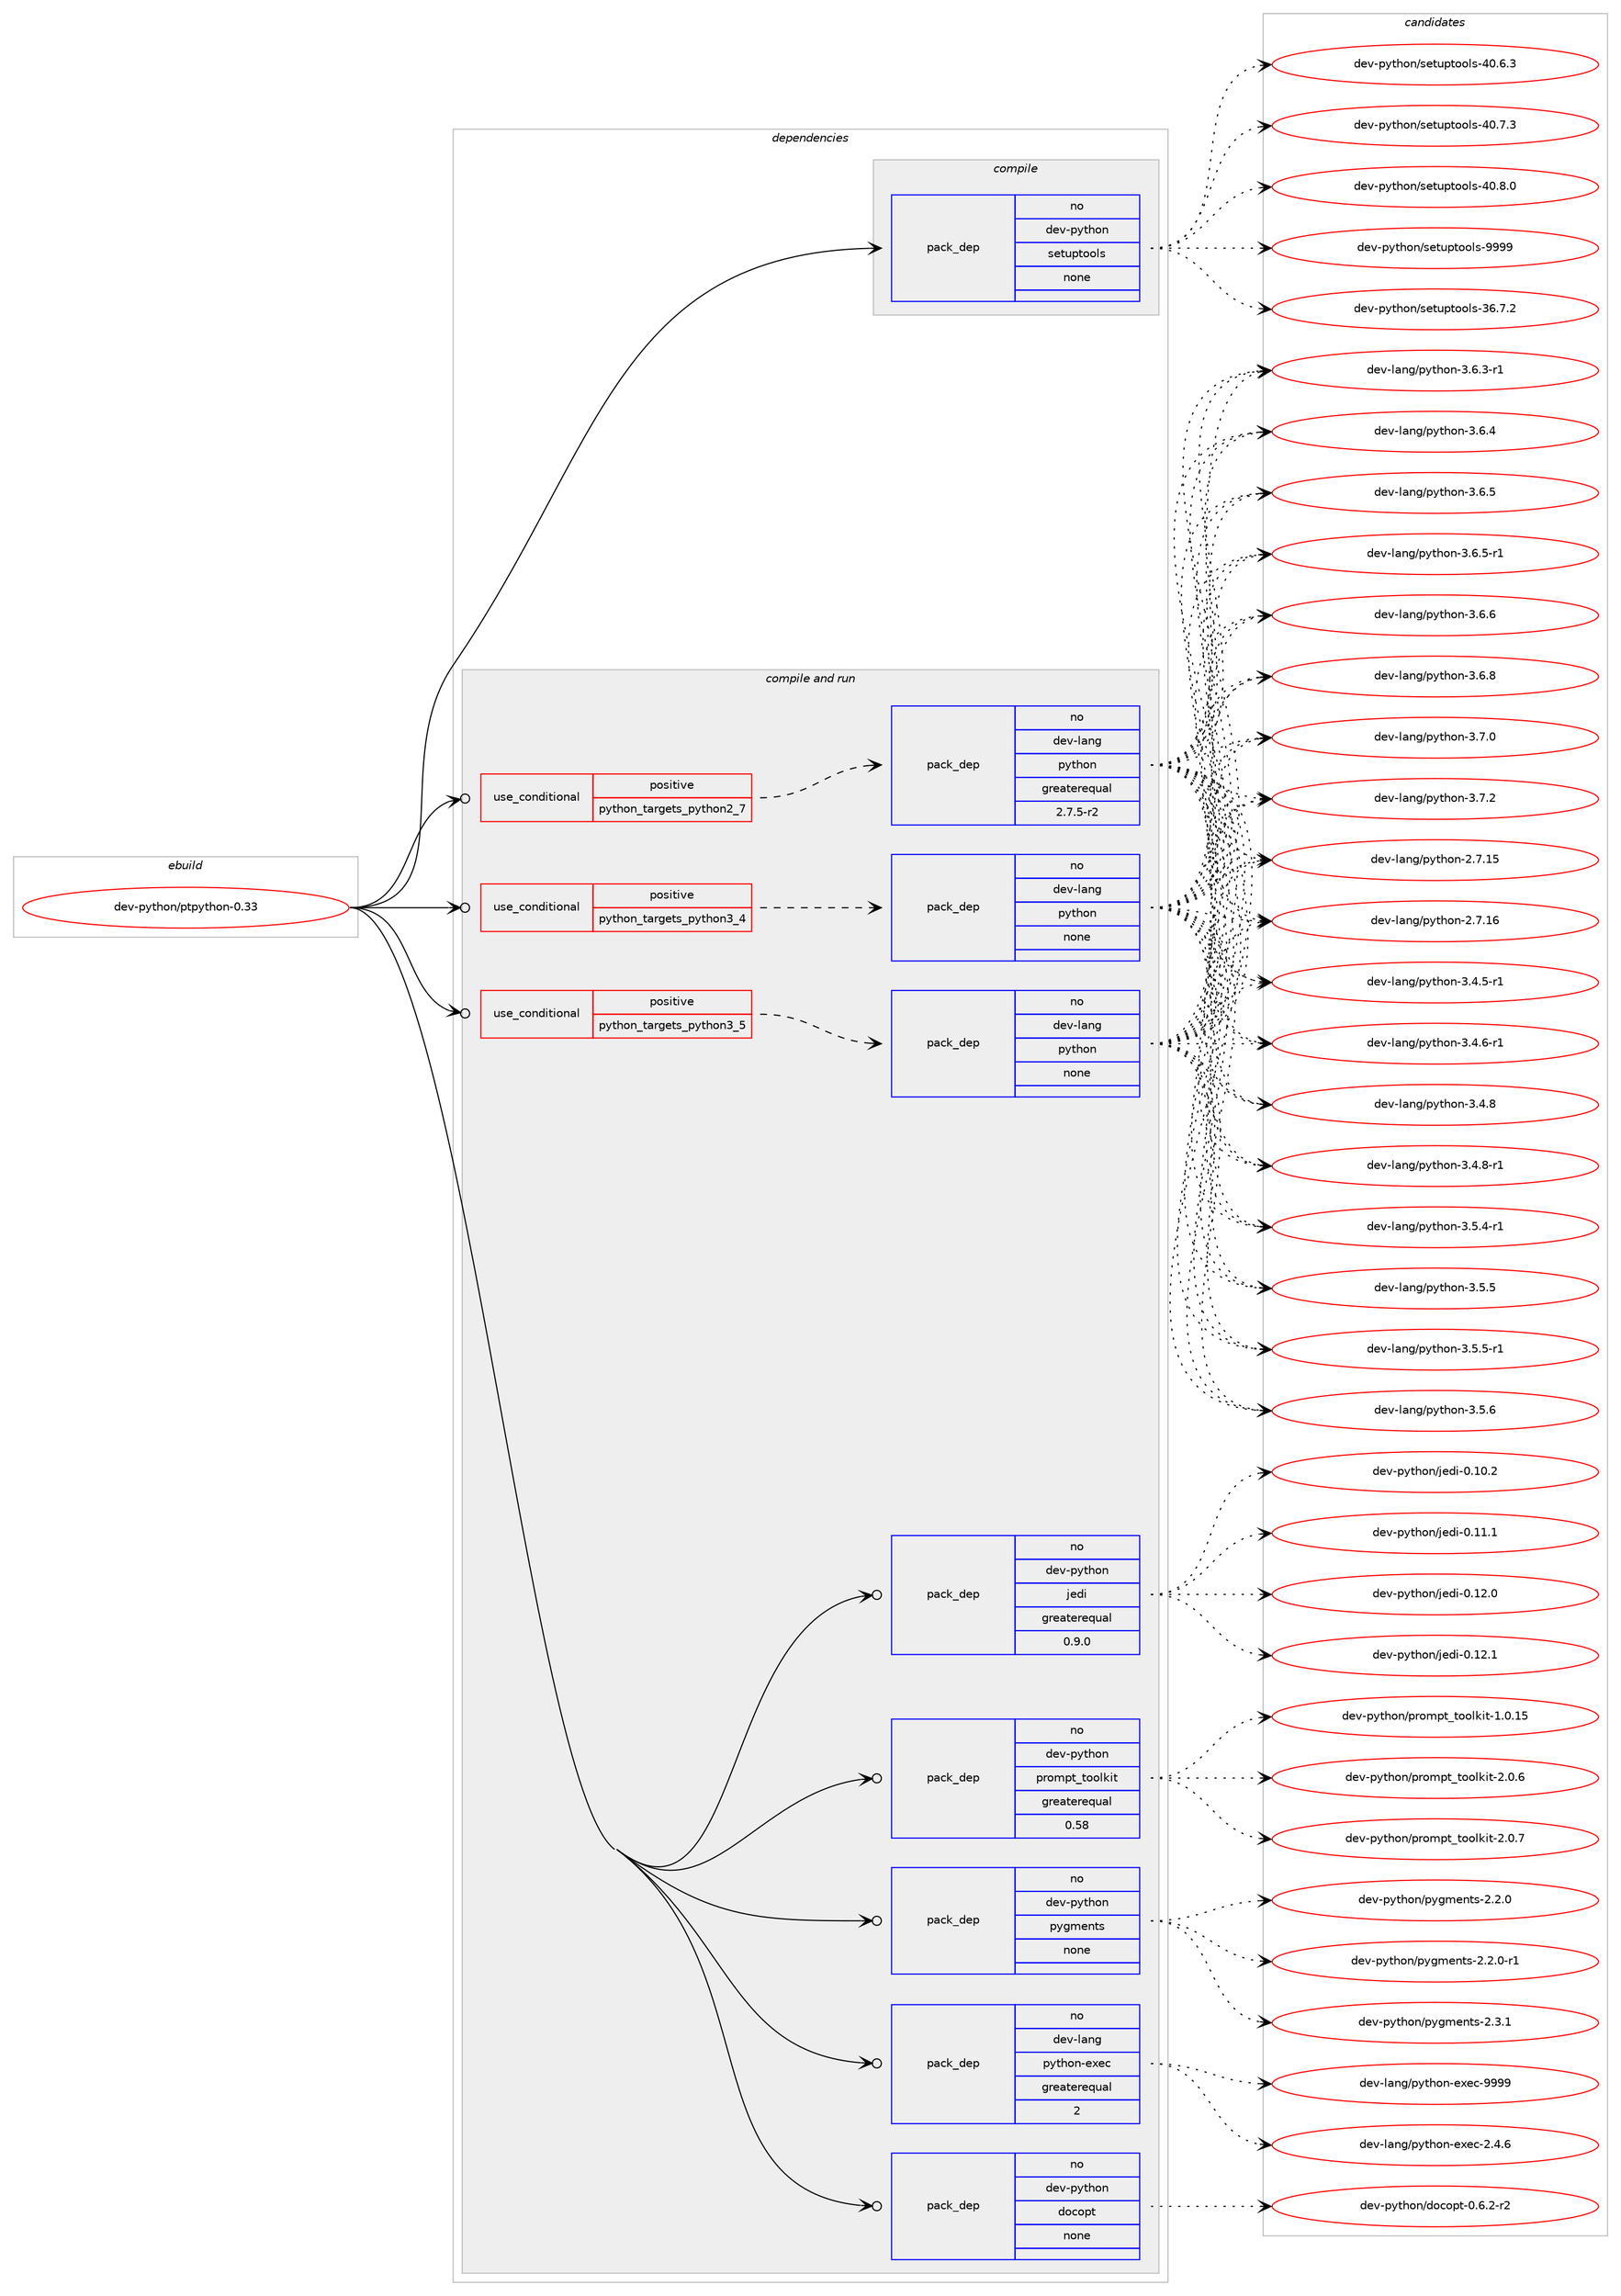 digraph prolog {

# *************
# Graph options
# *************

newrank=true;
concentrate=true;
compound=true;
graph [rankdir=LR,fontname=Helvetica,fontsize=10,ranksep=1.5];#, ranksep=2.5, nodesep=0.2];
edge  [arrowhead=vee];
node  [fontname=Helvetica,fontsize=10];

# **********
# The ebuild
# **********

subgraph cluster_leftcol {
color=gray;
rank=same;
label=<<i>ebuild</i>>;
id [label="dev-python/ptpython-0.33", color=red, width=4, href="../dev-python/ptpython-0.33.svg"];
}

# ****************
# The dependencies
# ****************

subgraph cluster_midcol {
color=gray;
label=<<i>dependencies</i>>;
subgraph cluster_compile {
fillcolor="#eeeeee";
style=filled;
label=<<i>compile</i>>;
subgraph pack1023688 {
dependency1426984 [label=<<TABLE BORDER="0" CELLBORDER="1" CELLSPACING="0" CELLPADDING="4" WIDTH="220"><TR><TD ROWSPAN="6" CELLPADDING="30">pack_dep</TD></TR><TR><TD WIDTH="110">no</TD></TR><TR><TD>dev-python</TD></TR><TR><TD>setuptools</TD></TR><TR><TD>none</TD></TR><TR><TD></TD></TR></TABLE>>, shape=none, color=blue];
}
id:e -> dependency1426984:w [weight=20,style="solid",arrowhead="vee"];
}
subgraph cluster_compileandrun {
fillcolor="#eeeeee";
style=filled;
label=<<i>compile and run</i>>;
subgraph cond379982 {
dependency1426985 [label=<<TABLE BORDER="0" CELLBORDER="1" CELLSPACING="0" CELLPADDING="4"><TR><TD ROWSPAN="3" CELLPADDING="10">use_conditional</TD></TR><TR><TD>positive</TD></TR><TR><TD>python_targets_python2_7</TD></TR></TABLE>>, shape=none, color=red];
subgraph pack1023689 {
dependency1426986 [label=<<TABLE BORDER="0" CELLBORDER="1" CELLSPACING="0" CELLPADDING="4" WIDTH="220"><TR><TD ROWSPAN="6" CELLPADDING="30">pack_dep</TD></TR><TR><TD WIDTH="110">no</TD></TR><TR><TD>dev-lang</TD></TR><TR><TD>python</TD></TR><TR><TD>greaterequal</TD></TR><TR><TD>2.7.5-r2</TD></TR></TABLE>>, shape=none, color=blue];
}
dependency1426985:e -> dependency1426986:w [weight=20,style="dashed",arrowhead="vee"];
}
id:e -> dependency1426985:w [weight=20,style="solid",arrowhead="odotvee"];
subgraph cond379983 {
dependency1426987 [label=<<TABLE BORDER="0" CELLBORDER="1" CELLSPACING="0" CELLPADDING="4"><TR><TD ROWSPAN="3" CELLPADDING="10">use_conditional</TD></TR><TR><TD>positive</TD></TR><TR><TD>python_targets_python3_4</TD></TR></TABLE>>, shape=none, color=red];
subgraph pack1023690 {
dependency1426988 [label=<<TABLE BORDER="0" CELLBORDER="1" CELLSPACING="0" CELLPADDING="4" WIDTH="220"><TR><TD ROWSPAN="6" CELLPADDING="30">pack_dep</TD></TR><TR><TD WIDTH="110">no</TD></TR><TR><TD>dev-lang</TD></TR><TR><TD>python</TD></TR><TR><TD>none</TD></TR><TR><TD></TD></TR></TABLE>>, shape=none, color=blue];
}
dependency1426987:e -> dependency1426988:w [weight=20,style="dashed",arrowhead="vee"];
}
id:e -> dependency1426987:w [weight=20,style="solid",arrowhead="odotvee"];
subgraph cond379984 {
dependency1426989 [label=<<TABLE BORDER="0" CELLBORDER="1" CELLSPACING="0" CELLPADDING="4"><TR><TD ROWSPAN="3" CELLPADDING="10">use_conditional</TD></TR><TR><TD>positive</TD></TR><TR><TD>python_targets_python3_5</TD></TR></TABLE>>, shape=none, color=red];
subgraph pack1023691 {
dependency1426990 [label=<<TABLE BORDER="0" CELLBORDER="1" CELLSPACING="0" CELLPADDING="4" WIDTH="220"><TR><TD ROWSPAN="6" CELLPADDING="30">pack_dep</TD></TR><TR><TD WIDTH="110">no</TD></TR><TR><TD>dev-lang</TD></TR><TR><TD>python</TD></TR><TR><TD>none</TD></TR><TR><TD></TD></TR></TABLE>>, shape=none, color=blue];
}
dependency1426989:e -> dependency1426990:w [weight=20,style="dashed",arrowhead="vee"];
}
id:e -> dependency1426989:w [weight=20,style="solid",arrowhead="odotvee"];
subgraph pack1023692 {
dependency1426991 [label=<<TABLE BORDER="0" CELLBORDER="1" CELLSPACING="0" CELLPADDING="4" WIDTH="220"><TR><TD ROWSPAN="6" CELLPADDING="30">pack_dep</TD></TR><TR><TD WIDTH="110">no</TD></TR><TR><TD>dev-lang</TD></TR><TR><TD>python-exec</TD></TR><TR><TD>greaterequal</TD></TR><TR><TD>2</TD></TR></TABLE>>, shape=none, color=blue];
}
id:e -> dependency1426991:w [weight=20,style="solid",arrowhead="odotvee"];
subgraph pack1023693 {
dependency1426992 [label=<<TABLE BORDER="0" CELLBORDER="1" CELLSPACING="0" CELLPADDING="4" WIDTH="220"><TR><TD ROWSPAN="6" CELLPADDING="30">pack_dep</TD></TR><TR><TD WIDTH="110">no</TD></TR><TR><TD>dev-python</TD></TR><TR><TD>docopt</TD></TR><TR><TD>none</TD></TR><TR><TD></TD></TR></TABLE>>, shape=none, color=blue];
}
id:e -> dependency1426992:w [weight=20,style="solid",arrowhead="odotvee"];
subgraph pack1023694 {
dependency1426993 [label=<<TABLE BORDER="0" CELLBORDER="1" CELLSPACING="0" CELLPADDING="4" WIDTH="220"><TR><TD ROWSPAN="6" CELLPADDING="30">pack_dep</TD></TR><TR><TD WIDTH="110">no</TD></TR><TR><TD>dev-python</TD></TR><TR><TD>jedi</TD></TR><TR><TD>greaterequal</TD></TR><TR><TD>0.9.0</TD></TR></TABLE>>, shape=none, color=blue];
}
id:e -> dependency1426993:w [weight=20,style="solid",arrowhead="odotvee"];
subgraph pack1023695 {
dependency1426994 [label=<<TABLE BORDER="0" CELLBORDER="1" CELLSPACING="0" CELLPADDING="4" WIDTH="220"><TR><TD ROWSPAN="6" CELLPADDING="30">pack_dep</TD></TR><TR><TD WIDTH="110">no</TD></TR><TR><TD>dev-python</TD></TR><TR><TD>prompt_toolkit</TD></TR><TR><TD>greaterequal</TD></TR><TR><TD>0.58</TD></TR></TABLE>>, shape=none, color=blue];
}
id:e -> dependency1426994:w [weight=20,style="solid",arrowhead="odotvee"];
subgraph pack1023696 {
dependency1426995 [label=<<TABLE BORDER="0" CELLBORDER="1" CELLSPACING="0" CELLPADDING="4" WIDTH="220"><TR><TD ROWSPAN="6" CELLPADDING="30">pack_dep</TD></TR><TR><TD WIDTH="110">no</TD></TR><TR><TD>dev-python</TD></TR><TR><TD>pygments</TD></TR><TR><TD>none</TD></TR><TR><TD></TD></TR></TABLE>>, shape=none, color=blue];
}
id:e -> dependency1426995:w [weight=20,style="solid",arrowhead="odotvee"];
}
subgraph cluster_run {
fillcolor="#eeeeee";
style=filled;
label=<<i>run</i>>;
}
}

# **************
# The candidates
# **************

subgraph cluster_choices {
rank=same;
color=gray;
label=<<i>candidates</i>>;

subgraph choice1023688 {
color=black;
nodesep=1;
choice100101118451121211161041111104711510111611711211611111110811545515446554650 [label="dev-python/setuptools-36.7.2", color=red, width=4,href="../dev-python/setuptools-36.7.2.svg"];
choice100101118451121211161041111104711510111611711211611111110811545524846544651 [label="dev-python/setuptools-40.6.3", color=red, width=4,href="../dev-python/setuptools-40.6.3.svg"];
choice100101118451121211161041111104711510111611711211611111110811545524846554651 [label="dev-python/setuptools-40.7.3", color=red, width=4,href="../dev-python/setuptools-40.7.3.svg"];
choice100101118451121211161041111104711510111611711211611111110811545524846564648 [label="dev-python/setuptools-40.8.0", color=red, width=4,href="../dev-python/setuptools-40.8.0.svg"];
choice10010111845112121116104111110471151011161171121161111111081154557575757 [label="dev-python/setuptools-9999", color=red, width=4,href="../dev-python/setuptools-9999.svg"];
dependency1426984:e -> choice100101118451121211161041111104711510111611711211611111110811545515446554650:w [style=dotted,weight="100"];
dependency1426984:e -> choice100101118451121211161041111104711510111611711211611111110811545524846544651:w [style=dotted,weight="100"];
dependency1426984:e -> choice100101118451121211161041111104711510111611711211611111110811545524846554651:w [style=dotted,weight="100"];
dependency1426984:e -> choice100101118451121211161041111104711510111611711211611111110811545524846564648:w [style=dotted,weight="100"];
dependency1426984:e -> choice10010111845112121116104111110471151011161171121161111111081154557575757:w [style=dotted,weight="100"];
}
subgraph choice1023689 {
color=black;
nodesep=1;
choice10010111845108971101034711212111610411111045504655464953 [label="dev-lang/python-2.7.15", color=red, width=4,href="../dev-lang/python-2.7.15.svg"];
choice10010111845108971101034711212111610411111045504655464954 [label="dev-lang/python-2.7.16", color=red, width=4,href="../dev-lang/python-2.7.16.svg"];
choice1001011184510897110103471121211161041111104551465246534511449 [label="dev-lang/python-3.4.5-r1", color=red, width=4,href="../dev-lang/python-3.4.5-r1.svg"];
choice1001011184510897110103471121211161041111104551465246544511449 [label="dev-lang/python-3.4.6-r1", color=red, width=4,href="../dev-lang/python-3.4.6-r1.svg"];
choice100101118451089711010347112121116104111110455146524656 [label="dev-lang/python-3.4.8", color=red, width=4,href="../dev-lang/python-3.4.8.svg"];
choice1001011184510897110103471121211161041111104551465246564511449 [label="dev-lang/python-3.4.8-r1", color=red, width=4,href="../dev-lang/python-3.4.8-r1.svg"];
choice1001011184510897110103471121211161041111104551465346524511449 [label="dev-lang/python-3.5.4-r1", color=red, width=4,href="../dev-lang/python-3.5.4-r1.svg"];
choice100101118451089711010347112121116104111110455146534653 [label="dev-lang/python-3.5.5", color=red, width=4,href="../dev-lang/python-3.5.5.svg"];
choice1001011184510897110103471121211161041111104551465346534511449 [label="dev-lang/python-3.5.5-r1", color=red, width=4,href="../dev-lang/python-3.5.5-r1.svg"];
choice100101118451089711010347112121116104111110455146534654 [label="dev-lang/python-3.5.6", color=red, width=4,href="../dev-lang/python-3.5.6.svg"];
choice1001011184510897110103471121211161041111104551465446514511449 [label="dev-lang/python-3.6.3-r1", color=red, width=4,href="../dev-lang/python-3.6.3-r1.svg"];
choice100101118451089711010347112121116104111110455146544652 [label="dev-lang/python-3.6.4", color=red, width=4,href="../dev-lang/python-3.6.4.svg"];
choice100101118451089711010347112121116104111110455146544653 [label="dev-lang/python-3.6.5", color=red, width=4,href="../dev-lang/python-3.6.5.svg"];
choice1001011184510897110103471121211161041111104551465446534511449 [label="dev-lang/python-3.6.5-r1", color=red, width=4,href="../dev-lang/python-3.6.5-r1.svg"];
choice100101118451089711010347112121116104111110455146544654 [label="dev-lang/python-3.6.6", color=red, width=4,href="../dev-lang/python-3.6.6.svg"];
choice100101118451089711010347112121116104111110455146544656 [label="dev-lang/python-3.6.8", color=red, width=4,href="../dev-lang/python-3.6.8.svg"];
choice100101118451089711010347112121116104111110455146554648 [label="dev-lang/python-3.7.0", color=red, width=4,href="../dev-lang/python-3.7.0.svg"];
choice100101118451089711010347112121116104111110455146554650 [label="dev-lang/python-3.7.2", color=red, width=4,href="../dev-lang/python-3.7.2.svg"];
dependency1426986:e -> choice10010111845108971101034711212111610411111045504655464953:w [style=dotted,weight="100"];
dependency1426986:e -> choice10010111845108971101034711212111610411111045504655464954:w [style=dotted,weight="100"];
dependency1426986:e -> choice1001011184510897110103471121211161041111104551465246534511449:w [style=dotted,weight="100"];
dependency1426986:e -> choice1001011184510897110103471121211161041111104551465246544511449:w [style=dotted,weight="100"];
dependency1426986:e -> choice100101118451089711010347112121116104111110455146524656:w [style=dotted,weight="100"];
dependency1426986:e -> choice1001011184510897110103471121211161041111104551465246564511449:w [style=dotted,weight="100"];
dependency1426986:e -> choice1001011184510897110103471121211161041111104551465346524511449:w [style=dotted,weight="100"];
dependency1426986:e -> choice100101118451089711010347112121116104111110455146534653:w [style=dotted,weight="100"];
dependency1426986:e -> choice1001011184510897110103471121211161041111104551465346534511449:w [style=dotted,weight="100"];
dependency1426986:e -> choice100101118451089711010347112121116104111110455146534654:w [style=dotted,weight="100"];
dependency1426986:e -> choice1001011184510897110103471121211161041111104551465446514511449:w [style=dotted,weight="100"];
dependency1426986:e -> choice100101118451089711010347112121116104111110455146544652:w [style=dotted,weight="100"];
dependency1426986:e -> choice100101118451089711010347112121116104111110455146544653:w [style=dotted,weight="100"];
dependency1426986:e -> choice1001011184510897110103471121211161041111104551465446534511449:w [style=dotted,weight="100"];
dependency1426986:e -> choice100101118451089711010347112121116104111110455146544654:w [style=dotted,weight="100"];
dependency1426986:e -> choice100101118451089711010347112121116104111110455146544656:w [style=dotted,weight="100"];
dependency1426986:e -> choice100101118451089711010347112121116104111110455146554648:w [style=dotted,weight="100"];
dependency1426986:e -> choice100101118451089711010347112121116104111110455146554650:w [style=dotted,weight="100"];
}
subgraph choice1023690 {
color=black;
nodesep=1;
choice10010111845108971101034711212111610411111045504655464953 [label="dev-lang/python-2.7.15", color=red, width=4,href="../dev-lang/python-2.7.15.svg"];
choice10010111845108971101034711212111610411111045504655464954 [label="dev-lang/python-2.7.16", color=red, width=4,href="../dev-lang/python-2.7.16.svg"];
choice1001011184510897110103471121211161041111104551465246534511449 [label="dev-lang/python-3.4.5-r1", color=red, width=4,href="../dev-lang/python-3.4.5-r1.svg"];
choice1001011184510897110103471121211161041111104551465246544511449 [label="dev-lang/python-3.4.6-r1", color=red, width=4,href="../dev-lang/python-3.4.6-r1.svg"];
choice100101118451089711010347112121116104111110455146524656 [label="dev-lang/python-3.4.8", color=red, width=4,href="../dev-lang/python-3.4.8.svg"];
choice1001011184510897110103471121211161041111104551465246564511449 [label="dev-lang/python-3.4.8-r1", color=red, width=4,href="../dev-lang/python-3.4.8-r1.svg"];
choice1001011184510897110103471121211161041111104551465346524511449 [label="dev-lang/python-3.5.4-r1", color=red, width=4,href="../dev-lang/python-3.5.4-r1.svg"];
choice100101118451089711010347112121116104111110455146534653 [label="dev-lang/python-3.5.5", color=red, width=4,href="../dev-lang/python-3.5.5.svg"];
choice1001011184510897110103471121211161041111104551465346534511449 [label="dev-lang/python-3.5.5-r1", color=red, width=4,href="../dev-lang/python-3.5.5-r1.svg"];
choice100101118451089711010347112121116104111110455146534654 [label="dev-lang/python-3.5.6", color=red, width=4,href="../dev-lang/python-3.5.6.svg"];
choice1001011184510897110103471121211161041111104551465446514511449 [label="dev-lang/python-3.6.3-r1", color=red, width=4,href="../dev-lang/python-3.6.3-r1.svg"];
choice100101118451089711010347112121116104111110455146544652 [label="dev-lang/python-3.6.4", color=red, width=4,href="../dev-lang/python-3.6.4.svg"];
choice100101118451089711010347112121116104111110455146544653 [label="dev-lang/python-3.6.5", color=red, width=4,href="../dev-lang/python-3.6.5.svg"];
choice1001011184510897110103471121211161041111104551465446534511449 [label="dev-lang/python-3.6.5-r1", color=red, width=4,href="../dev-lang/python-3.6.5-r1.svg"];
choice100101118451089711010347112121116104111110455146544654 [label="dev-lang/python-3.6.6", color=red, width=4,href="../dev-lang/python-3.6.6.svg"];
choice100101118451089711010347112121116104111110455146544656 [label="dev-lang/python-3.6.8", color=red, width=4,href="../dev-lang/python-3.6.8.svg"];
choice100101118451089711010347112121116104111110455146554648 [label="dev-lang/python-3.7.0", color=red, width=4,href="../dev-lang/python-3.7.0.svg"];
choice100101118451089711010347112121116104111110455146554650 [label="dev-lang/python-3.7.2", color=red, width=4,href="../dev-lang/python-3.7.2.svg"];
dependency1426988:e -> choice10010111845108971101034711212111610411111045504655464953:w [style=dotted,weight="100"];
dependency1426988:e -> choice10010111845108971101034711212111610411111045504655464954:w [style=dotted,weight="100"];
dependency1426988:e -> choice1001011184510897110103471121211161041111104551465246534511449:w [style=dotted,weight="100"];
dependency1426988:e -> choice1001011184510897110103471121211161041111104551465246544511449:w [style=dotted,weight="100"];
dependency1426988:e -> choice100101118451089711010347112121116104111110455146524656:w [style=dotted,weight="100"];
dependency1426988:e -> choice1001011184510897110103471121211161041111104551465246564511449:w [style=dotted,weight="100"];
dependency1426988:e -> choice1001011184510897110103471121211161041111104551465346524511449:w [style=dotted,weight="100"];
dependency1426988:e -> choice100101118451089711010347112121116104111110455146534653:w [style=dotted,weight="100"];
dependency1426988:e -> choice1001011184510897110103471121211161041111104551465346534511449:w [style=dotted,weight="100"];
dependency1426988:e -> choice100101118451089711010347112121116104111110455146534654:w [style=dotted,weight="100"];
dependency1426988:e -> choice1001011184510897110103471121211161041111104551465446514511449:w [style=dotted,weight="100"];
dependency1426988:e -> choice100101118451089711010347112121116104111110455146544652:w [style=dotted,weight="100"];
dependency1426988:e -> choice100101118451089711010347112121116104111110455146544653:w [style=dotted,weight="100"];
dependency1426988:e -> choice1001011184510897110103471121211161041111104551465446534511449:w [style=dotted,weight="100"];
dependency1426988:e -> choice100101118451089711010347112121116104111110455146544654:w [style=dotted,weight="100"];
dependency1426988:e -> choice100101118451089711010347112121116104111110455146544656:w [style=dotted,weight="100"];
dependency1426988:e -> choice100101118451089711010347112121116104111110455146554648:w [style=dotted,weight="100"];
dependency1426988:e -> choice100101118451089711010347112121116104111110455146554650:w [style=dotted,weight="100"];
}
subgraph choice1023691 {
color=black;
nodesep=1;
choice10010111845108971101034711212111610411111045504655464953 [label="dev-lang/python-2.7.15", color=red, width=4,href="../dev-lang/python-2.7.15.svg"];
choice10010111845108971101034711212111610411111045504655464954 [label="dev-lang/python-2.7.16", color=red, width=4,href="../dev-lang/python-2.7.16.svg"];
choice1001011184510897110103471121211161041111104551465246534511449 [label="dev-lang/python-3.4.5-r1", color=red, width=4,href="../dev-lang/python-3.4.5-r1.svg"];
choice1001011184510897110103471121211161041111104551465246544511449 [label="dev-lang/python-3.4.6-r1", color=red, width=4,href="../dev-lang/python-3.4.6-r1.svg"];
choice100101118451089711010347112121116104111110455146524656 [label="dev-lang/python-3.4.8", color=red, width=4,href="../dev-lang/python-3.4.8.svg"];
choice1001011184510897110103471121211161041111104551465246564511449 [label="dev-lang/python-3.4.8-r1", color=red, width=4,href="../dev-lang/python-3.4.8-r1.svg"];
choice1001011184510897110103471121211161041111104551465346524511449 [label="dev-lang/python-3.5.4-r1", color=red, width=4,href="../dev-lang/python-3.5.4-r1.svg"];
choice100101118451089711010347112121116104111110455146534653 [label="dev-lang/python-3.5.5", color=red, width=4,href="../dev-lang/python-3.5.5.svg"];
choice1001011184510897110103471121211161041111104551465346534511449 [label="dev-lang/python-3.5.5-r1", color=red, width=4,href="../dev-lang/python-3.5.5-r1.svg"];
choice100101118451089711010347112121116104111110455146534654 [label="dev-lang/python-3.5.6", color=red, width=4,href="../dev-lang/python-3.5.6.svg"];
choice1001011184510897110103471121211161041111104551465446514511449 [label="dev-lang/python-3.6.3-r1", color=red, width=4,href="../dev-lang/python-3.6.3-r1.svg"];
choice100101118451089711010347112121116104111110455146544652 [label="dev-lang/python-3.6.4", color=red, width=4,href="../dev-lang/python-3.6.4.svg"];
choice100101118451089711010347112121116104111110455146544653 [label="dev-lang/python-3.6.5", color=red, width=4,href="../dev-lang/python-3.6.5.svg"];
choice1001011184510897110103471121211161041111104551465446534511449 [label="dev-lang/python-3.6.5-r1", color=red, width=4,href="../dev-lang/python-3.6.5-r1.svg"];
choice100101118451089711010347112121116104111110455146544654 [label="dev-lang/python-3.6.6", color=red, width=4,href="../dev-lang/python-3.6.6.svg"];
choice100101118451089711010347112121116104111110455146544656 [label="dev-lang/python-3.6.8", color=red, width=4,href="../dev-lang/python-3.6.8.svg"];
choice100101118451089711010347112121116104111110455146554648 [label="dev-lang/python-3.7.0", color=red, width=4,href="../dev-lang/python-3.7.0.svg"];
choice100101118451089711010347112121116104111110455146554650 [label="dev-lang/python-3.7.2", color=red, width=4,href="../dev-lang/python-3.7.2.svg"];
dependency1426990:e -> choice10010111845108971101034711212111610411111045504655464953:w [style=dotted,weight="100"];
dependency1426990:e -> choice10010111845108971101034711212111610411111045504655464954:w [style=dotted,weight="100"];
dependency1426990:e -> choice1001011184510897110103471121211161041111104551465246534511449:w [style=dotted,weight="100"];
dependency1426990:e -> choice1001011184510897110103471121211161041111104551465246544511449:w [style=dotted,weight="100"];
dependency1426990:e -> choice100101118451089711010347112121116104111110455146524656:w [style=dotted,weight="100"];
dependency1426990:e -> choice1001011184510897110103471121211161041111104551465246564511449:w [style=dotted,weight="100"];
dependency1426990:e -> choice1001011184510897110103471121211161041111104551465346524511449:w [style=dotted,weight="100"];
dependency1426990:e -> choice100101118451089711010347112121116104111110455146534653:w [style=dotted,weight="100"];
dependency1426990:e -> choice1001011184510897110103471121211161041111104551465346534511449:w [style=dotted,weight="100"];
dependency1426990:e -> choice100101118451089711010347112121116104111110455146534654:w [style=dotted,weight="100"];
dependency1426990:e -> choice1001011184510897110103471121211161041111104551465446514511449:w [style=dotted,weight="100"];
dependency1426990:e -> choice100101118451089711010347112121116104111110455146544652:w [style=dotted,weight="100"];
dependency1426990:e -> choice100101118451089711010347112121116104111110455146544653:w [style=dotted,weight="100"];
dependency1426990:e -> choice1001011184510897110103471121211161041111104551465446534511449:w [style=dotted,weight="100"];
dependency1426990:e -> choice100101118451089711010347112121116104111110455146544654:w [style=dotted,weight="100"];
dependency1426990:e -> choice100101118451089711010347112121116104111110455146544656:w [style=dotted,weight="100"];
dependency1426990:e -> choice100101118451089711010347112121116104111110455146554648:w [style=dotted,weight="100"];
dependency1426990:e -> choice100101118451089711010347112121116104111110455146554650:w [style=dotted,weight="100"];
}
subgraph choice1023692 {
color=black;
nodesep=1;
choice1001011184510897110103471121211161041111104510112010199455046524654 [label="dev-lang/python-exec-2.4.6", color=red, width=4,href="../dev-lang/python-exec-2.4.6.svg"];
choice10010111845108971101034711212111610411111045101120101994557575757 [label="dev-lang/python-exec-9999", color=red, width=4,href="../dev-lang/python-exec-9999.svg"];
dependency1426991:e -> choice1001011184510897110103471121211161041111104510112010199455046524654:w [style=dotted,weight="100"];
dependency1426991:e -> choice10010111845108971101034711212111610411111045101120101994557575757:w [style=dotted,weight="100"];
}
subgraph choice1023693 {
color=black;
nodesep=1;
choice1001011184511212111610411111047100111991111121164548465446504511450 [label="dev-python/docopt-0.6.2-r2", color=red, width=4,href="../dev-python/docopt-0.6.2-r2.svg"];
dependency1426992:e -> choice1001011184511212111610411111047100111991111121164548465446504511450:w [style=dotted,weight="100"];
}
subgraph choice1023694 {
color=black;
nodesep=1;
choice100101118451121211161041111104710610110010545484649484650 [label="dev-python/jedi-0.10.2", color=red, width=4,href="../dev-python/jedi-0.10.2.svg"];
choice100101118451121211161041111104710610110010545484649494649 [label="dev-python/jedi-0.11.1", color=red, width=4,href="../dev-python/jedi-0.11.1.svg"];
choice100101118451121211161041111104710610110010545484649504648 [label="dev-python/jedi-0.12.0", color=red, width=4,href="../dev-python/jedi-0.12.0.svg"];
choice100101118451121211161041111104710610110010545484649504649 [label="dev-python/jedi-0.12.1", color=red, width=4,href="../dev-python/jedi-0.12.1.svg"];
dependency1426993:e -> choice100101118451121211161041111104710610110010545484649484650:w [style=dotted,weight="100"];
dependency1426993:e -> choice100101118451121211161041111104710610110010545484649494649:w [style=dotted,weight="100"];
dependency1426993:e -> choice100101118451121211161041111104710610110010545484649504648:w [style=dotted,weight="100"];
dependency1426993:e -> choice100101118451121211161041111104710610110010545484649504649:w [style=dotted,weight="100"];
}
subgraph choice1023695 {
color=black;
nodesep=1;
choice10010111845112121116104111110471121141111091121169511611111110810710511645494648464953 [label="dev-python/prompt_toolkit-1.0.15", color=red, width=4,href="../dev-python/prompt_toolkit-1.0.15.svg"];
choice100101118451121211161041111104711211411110911211695116111111108107105116455046484654 [label="dev-python/prompt_toolkit-2.0.6", color=red, width=4,href="../dev-python/prompt_toolkit-2.0.6.svg"];
choice100101118451121211161041111104711211411110911211695116111111108107105116455046484655 [label="dev-python/prompt_toolkit-2.0.7", color=red, width=4,href="../dev-python/prompt_toolkit-2.0.7.svg"];
dependency1426994:e -> choice10010111845112121116104111110471121141111091121169511611111110810710511645494648464953:w [style=dotted,weight="100"];
dependency1426994:e -> choice100101118451121211161041111104711211411110911211695116111111108107105116455046484654:w [style=dotted,weight="100"];
dependency1426994:e -> choice100101118451121211161041111104711211411110911211695116111111108107105116455046484655:w [style=dotted,weight="100"];
}
subgraph choice1023696 {
color=black;
nodesep=1;
choice1001011184511212111610411111047112121103109101110116115455046504648 [label="dev-python/pygments-2.2.0", color=red, width=4,href="../dev-python/pygments-2.2.0.svg"];
choice10010111845112121116104111110471121211031091011101161154550465046484511449 [label="dev-python/pygments-2.2.0-r1", color=red, width=4,href="../dev-python/pygments-2.2.0-r1.svg"];
choice1001011184511212111610411111047112121103109101110116115455046514649 [label="dev-python/pygments-2.3.1", color=red, width=4,href="../dev-python/pygments-2.3.1.svg"];
dependency1426995:e -> choice1001011184511212111610411111047112121103109101110116115455046504648:w [style=dotted,weight="100"];
dependency1426995:e -> choice10010111845112121116104111110471121211031091011101161154550465046484511449:w [style=dotted,weight="100"];
dependency1426995:e -> choice1001011184511212111610411111047112121103109101110116115455046514649:w [style=dotted,weight="100"];
}
}

}
